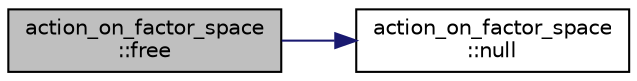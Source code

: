 digraph "action_on_factor_space::free"
{
  edge [fontname="Helvetica",fontsize="10",labelfontname="Helvetica",labelfontsize="10"];
  node [fontname="Helvetica",fontsize="10",shape=record];
  rankdir="LR";
  Node555 [label="action_on_factor_space\l::free",height=0.2,width=0.4,color="black", fillcolor="grey75", style="filled", fontcolor="black"];
  Node555 -> Node556 [color="midnightblue",fontsize="10",style="solid",fontname="Helvetica"];
  Node556 [label="action_on_factor_space\l::null",height=0.2,width=0.4,color="black", fillcolor="white", style="filled",URL="$d5/d25/classaction__on__factor__space.html#ae035ff0be77d183b88c99886de965038"];
}
